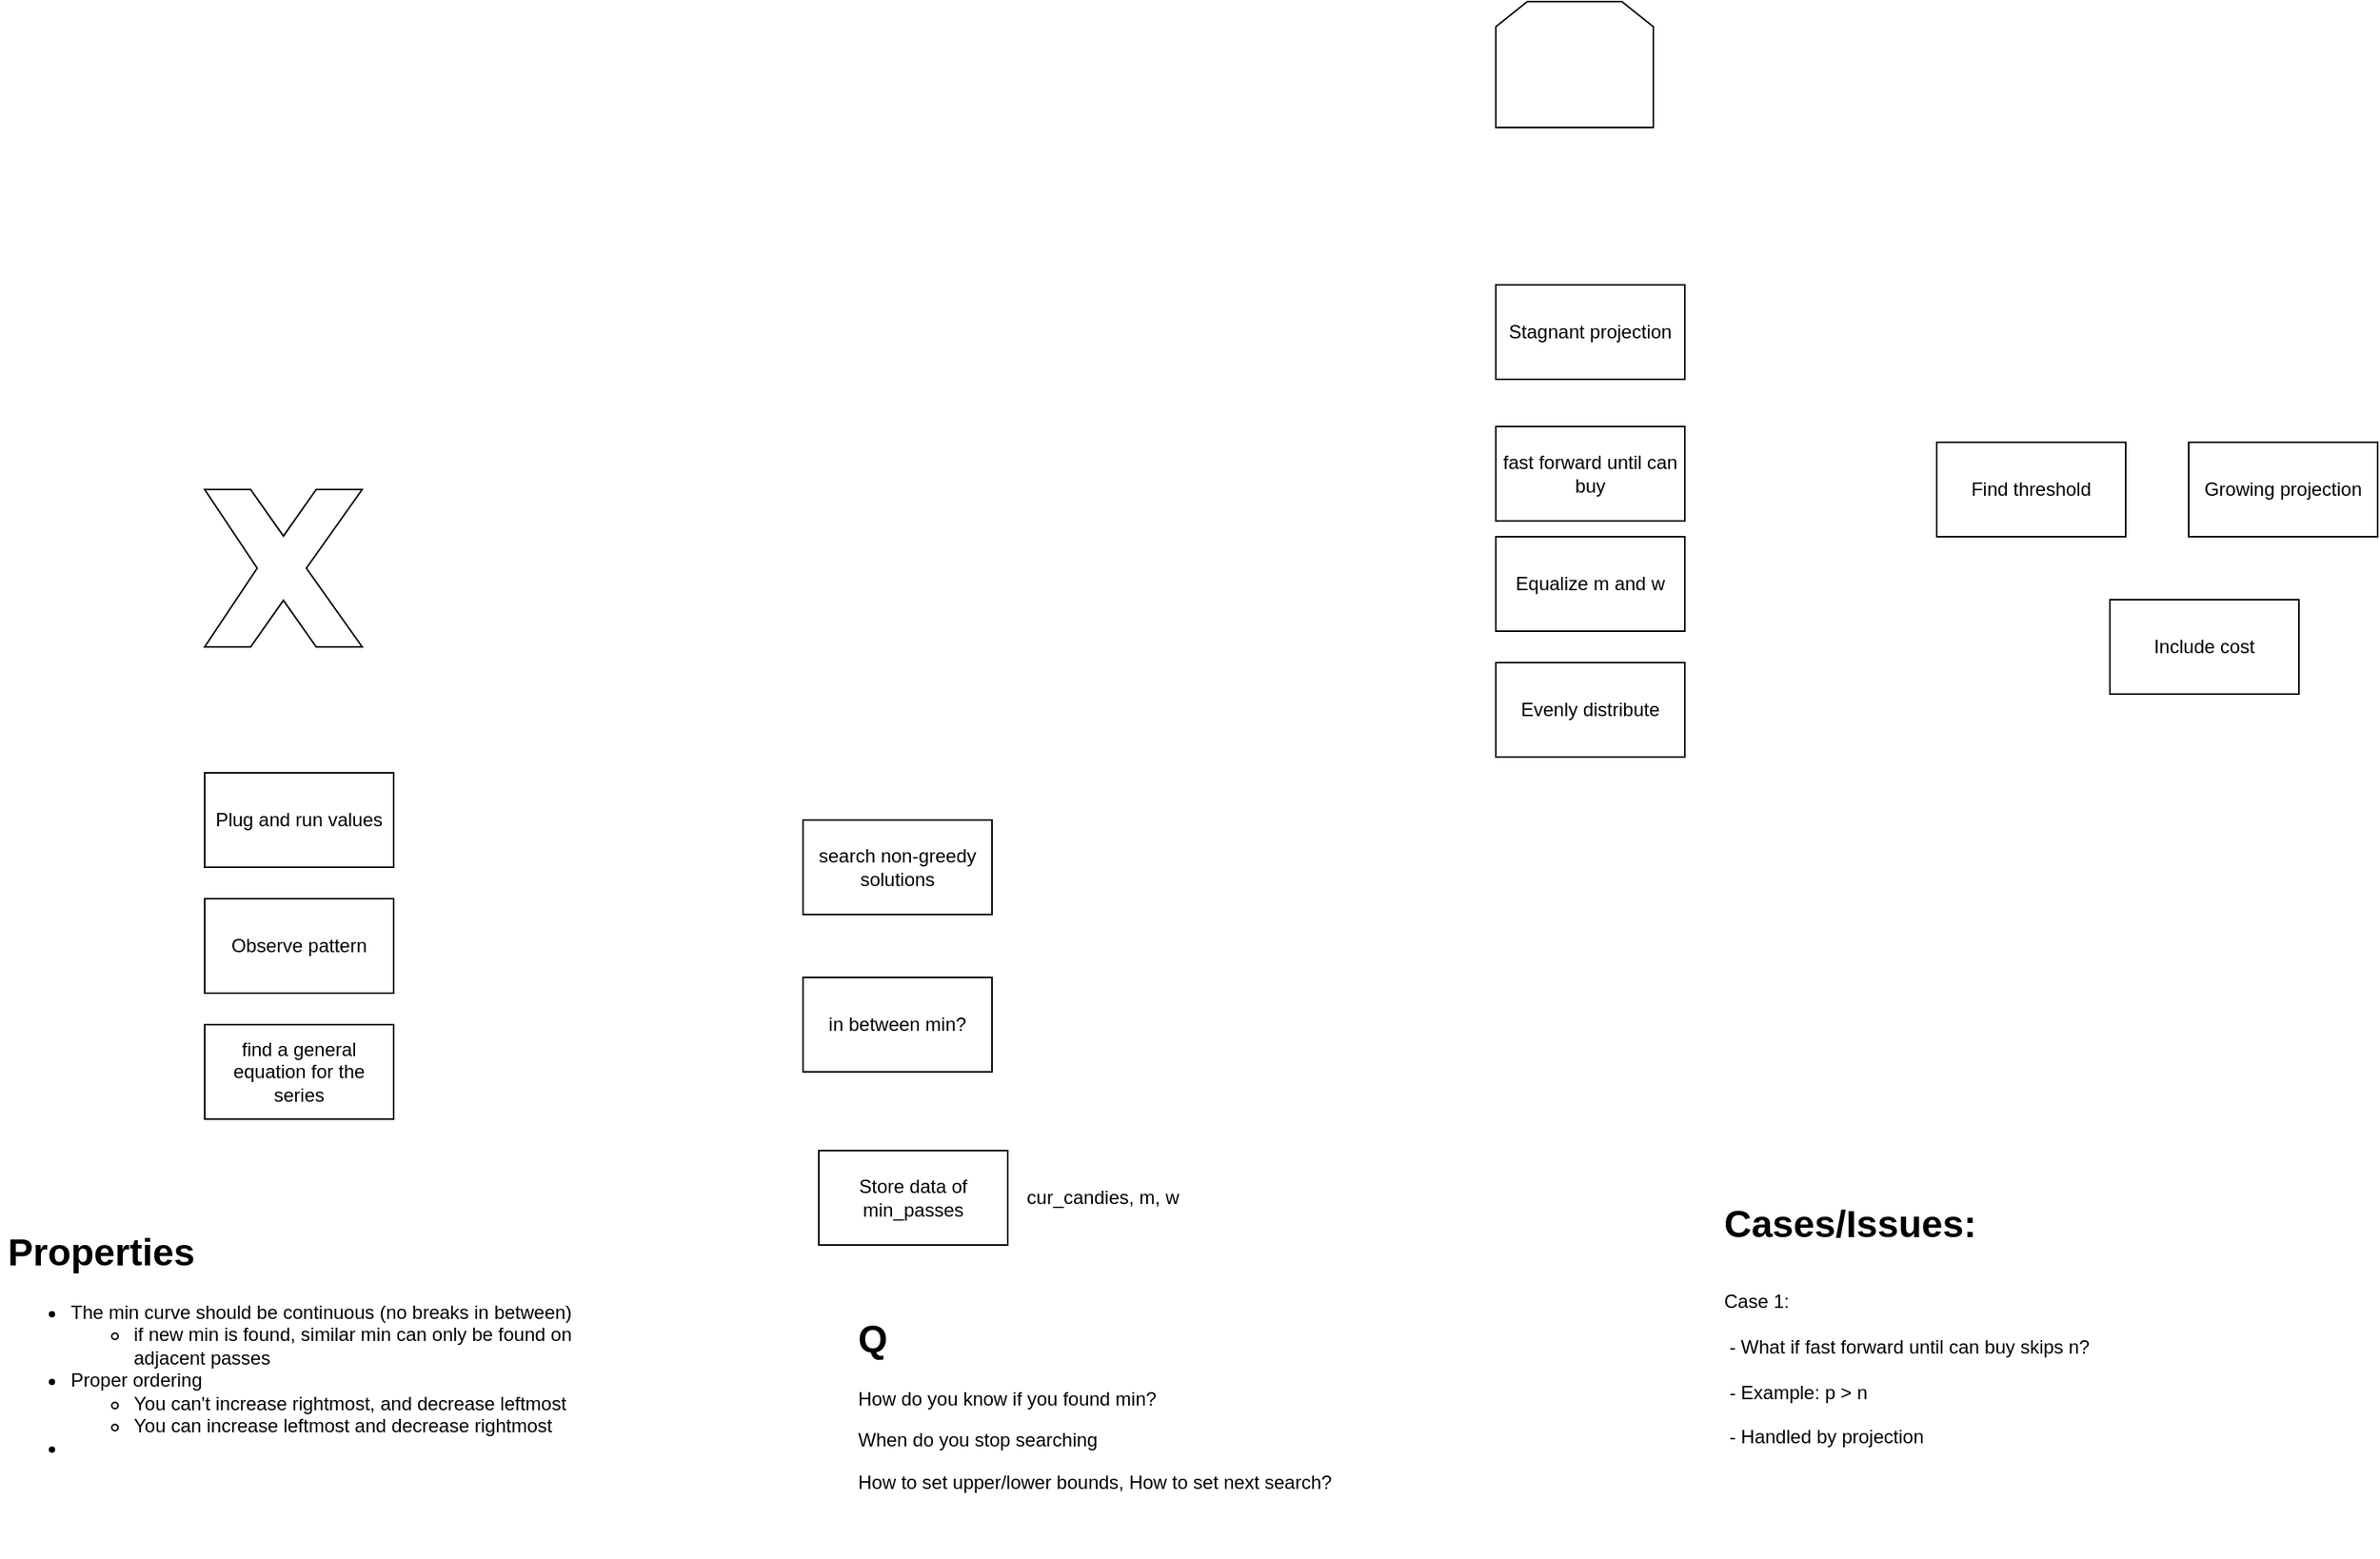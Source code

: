 <mxfile version="21.2.8" type="device">
  <diagram name="Page-1" id="3Y77ZwgcNbcYS3cqdAqW">
    <mxGraphModel dx="2268" dy="828" grid="1" gridSize="10" guides="1" tooltips="1" connect="1" arrows="1" fold="1" page="1" pageScale="1" pageWidth="850" pageHeight="1100" math="0" shadow="0">
      <root>
        <mxCell id="0" />
        <mxCell id="1" parent="0" />
        <mxCell id="-74Hi7joVt8fo7PH-Nmw-1" value="Equalize m and w" style="whiteSpace=wrap;html=1;" parent="1" vertex="1">
          <mxGeometry x="420" y="410" width="120" height="60" as="geometry" />
        </mxCell>
        <mxCell id="-74Hi7joVt8fo7PH-Nmw-2" value="Evenly distribute" style="whiteSpace=wrap;html=1;" parent="1" vertex="1">
          <mxGeometry x="420" y="490" width="120" height="60" as="geometry" />
        </mxCell>
        <mxCell id="-74Hi7joVt8fo7PH-Nmw-3" value="Find threshold" style="whiteSpace=wrap;html=1;" parent="1" vertex="1">
          <mxGeometry x="700" y="350" width="120" height="60" as="geometry" />
        </mxCell>
        <mxCell id="-74Hi7joVt8fo7PH-Nmw-4" value="Growing projection" style="whiteSpace=wrap;html=1;" parent="1" vertex="1">
          <mxGeometry x="860" y="350" width="120" height="60" as="geometry" />
        </mxCell>
        <mxCell id="-74Hi7joVt8fo7PH-Nmw-5" value="Stagnant projection" style="whiteSpace=wrap;html=1;" parent="1" vertex="1">
          <mxGeometry x="420" y="250" width="120" height="60" as="geometry" />
        </mxCell>
        <mxCell id="-74Hi7joVt8fo7PH-Nmw-6" value="Include cost" style="whiteSpace=wrap;html=1;" parent="1" vertex="1">
          <mxGeometry x="810" y="450" width="120" height="60" as="geometry" />
        </mxCell>
        <mxCell id="-74Hi7joVt8fo7PH-Nmw-7" value="Plug and run values" style="whiteSpace=wrap;html=1;" parent="1" vertex="1">
          <mxGeometry x="-400" y="560" width="120" height="60" as="geometry" />
        </mxCell>
        <mxCell id="-74Hi7joVt8fo7PH-Nmw-8" value="Observe pattern" style="whiteSpace=wrap;html=1;" parent="1" vertex="1">
          <mxGeometry x="-400" y="640" width="120" height="60" as="geometry" />
        </mxCell>
        <mxCell id="-74Hi7joVt8fo7PH-Nmw-9" value="find a general equation for the series" style="whiteSpace=wrap;html=1;" parent="1" vertex="1">
          <mxGeometry x="-400" y="720" width="120" height="60" as="geometry" />
        </mxCell>
        <mxCell id="-74Hi7joVt8fo7PH-Nmw-10" value="" style="verticalLabelPosition=bottom;verticalAlign=top;html=1;shape=mxgraph.basic.x" parent="1" vertex="1">
          <mxGeometry x="-400" y="380" width="100" height="100" as="geometry" />
        </mxCell>
        <mxCell id="-74Hi7joVt8fo7PH-Nmw-11" value="" style="shape=loopLimit;whiteSpace=wrap;html=1;" parent="1" vertex="1">
          <mxGeometry x="420" y="70" width="100" height="80" as="geometry" />
        </mxCell>
        <mxCell id="-74Hi7joVt8fo7PH-Nmw-13" value="fast forward until can buy" style="whiteSpace=wrap;html=1;" parent="1" vertex="1">
          <mxGeometry x="420" y="340" width="120" height="60" as="geometry" />
        </mxCell>
        <mxCell id="-74Hi7joVt8fo7PH-Nmw-14" value="search non-greedy solutions" style="whiteSpace=wrap;html=1;" parent="1" vertex="1">
          <mxGeometry x="-20" y="590" width="120" height="60" as="geometry" />
        </mxCell>
        <mxCell id="-74Hi7joVt8fo7PH-Nmw-16" value="in between min?" style="whiteSpace=wrap;html=1;" parent="1" vertex="1">
          <mxGeometry x="-20" y="690" width="120" height="60" as="geometry" />
        </mxCell>
        <mxCell id="-74Hi7joVt8fo7PH-Nmw-17" value="Store data of min_passes" style="whiteSpace=wrap;html=1;" parent="1" vertex="1">
          <mxGeometry x="-10" y="800" width="120" height="60" as="geometry" />
        </mxCell>
        <mxCell id="-74Hi7joVt8fo7PH-Nmw-18" value="cur_candies, m, w" style="text;html=1;align=center;verticalAlign=middle;resizable=0;points=[];autosize=1;strokeColor=none;fillColor=none;" parent="1" vertex="1">
          <mxGeometry x="110" y="815" width="120" height="30" as="geometry" />
        </mxCell>
        <mxCell id="-74Hi7joVt8fo7PH-Nmw-21" value="&lt;h1&gt;Q&lt;/h1&gt;&lt;p&gt;How do you know if you found min?&lt;/p&gt;&lt;p&gt;When do you stop searching&lt;/p&gt;&lt;p&gt;How to set upper/lower bounds, How to set next search?&lt;/p&gt;" style="text;html=1;strokeColor=none;fillColor=none;spacing=5;spacingTop=-20;whiteSpace=wrap;overflow=hidden;rounded=0;" parent="1" vertex="1">
          <mxGeometry x="10" y="900" width="370" height="120" as="geometry" />
        </mxCell>
        <mxCell id="-74Hi7joVt8fo7PH-Nmw-23" value="&lt;h1&gt;Properties&lt;/h1&gt;&lt;p&gt;&lt;/p&gt;&lt;ul&gt;&lt;li&gt;The min curve should be continuous (no breaks in between)&lt;/li&gt;&lt;ul&gt;&lt;li&gt;if new min is found, similar min can only be found on adjacent passes&lt;/li&gt;&lt;/ul&gt;&lt;li&gt;Proper ordering&lt;/li&gt;&lt;ul&gt;&lt;li&gt;&lt;span style=&quot;background-color: initial;&quot;&gt;You can&#39;t increase rightmost, and decrease leftmost&lt;/span&gt;&lt;/li&gt;&lt;li&gt;You can increase leftmost and decrease rightmost&lt;/li&gt;&lt;/ul&gt;&lt;li&gt;&lt;br&gt;&lt;/li&gt;&lt;/ul&gt;&lt;p&gt;&lt;/p&gt;" style="text;html=1;strokeColor=none;fillColor=none;spacing=5;spacingTop=-20;whiteSpace=wrap;overflow=hidden;rounded=0;" parent="1" vertex="1">
          <mxGeometry x="-530" y="845" width="370" height="195" as="geometry" />
        </mxCell>
        <mxCell id="A9DX4jG-vJweDI2HF7i4-2" value="&lt;h1&gt;&lt;span style=&quot;background-color: initial;&quot;&gt;Cases/Issues:&lt;/span&gt;&lt;/h1&gt;&lt;h1&gt;&lt;span style=&quot;font-size: 12px; font-weight: 400;&quot;&gt;Case 1:&lt;br&gt;&amp;nbsp;- What if fast forward until can buy skips n?&lt;br&gt;&amp;nbsp;- Example: p &amp;gt; n&lt;br&gt;&amp;nbsp;- Handled by projection&lt;/span&gt;&lt;/h1&gt;" style="text;html=1;strokeColor=none;fillColor=none;spacing=5;spacingTop=-20;whiteSpace=wrap;overflow=hidden;rounded=0;" vertex="1" parent="1">
          <mxGeometry x="560" y="826.5" width="340" height="232" as="geometry" />
        </mxCell>
      </root>
    </mxGraphModel>
  </diagram>
</mxfile>
